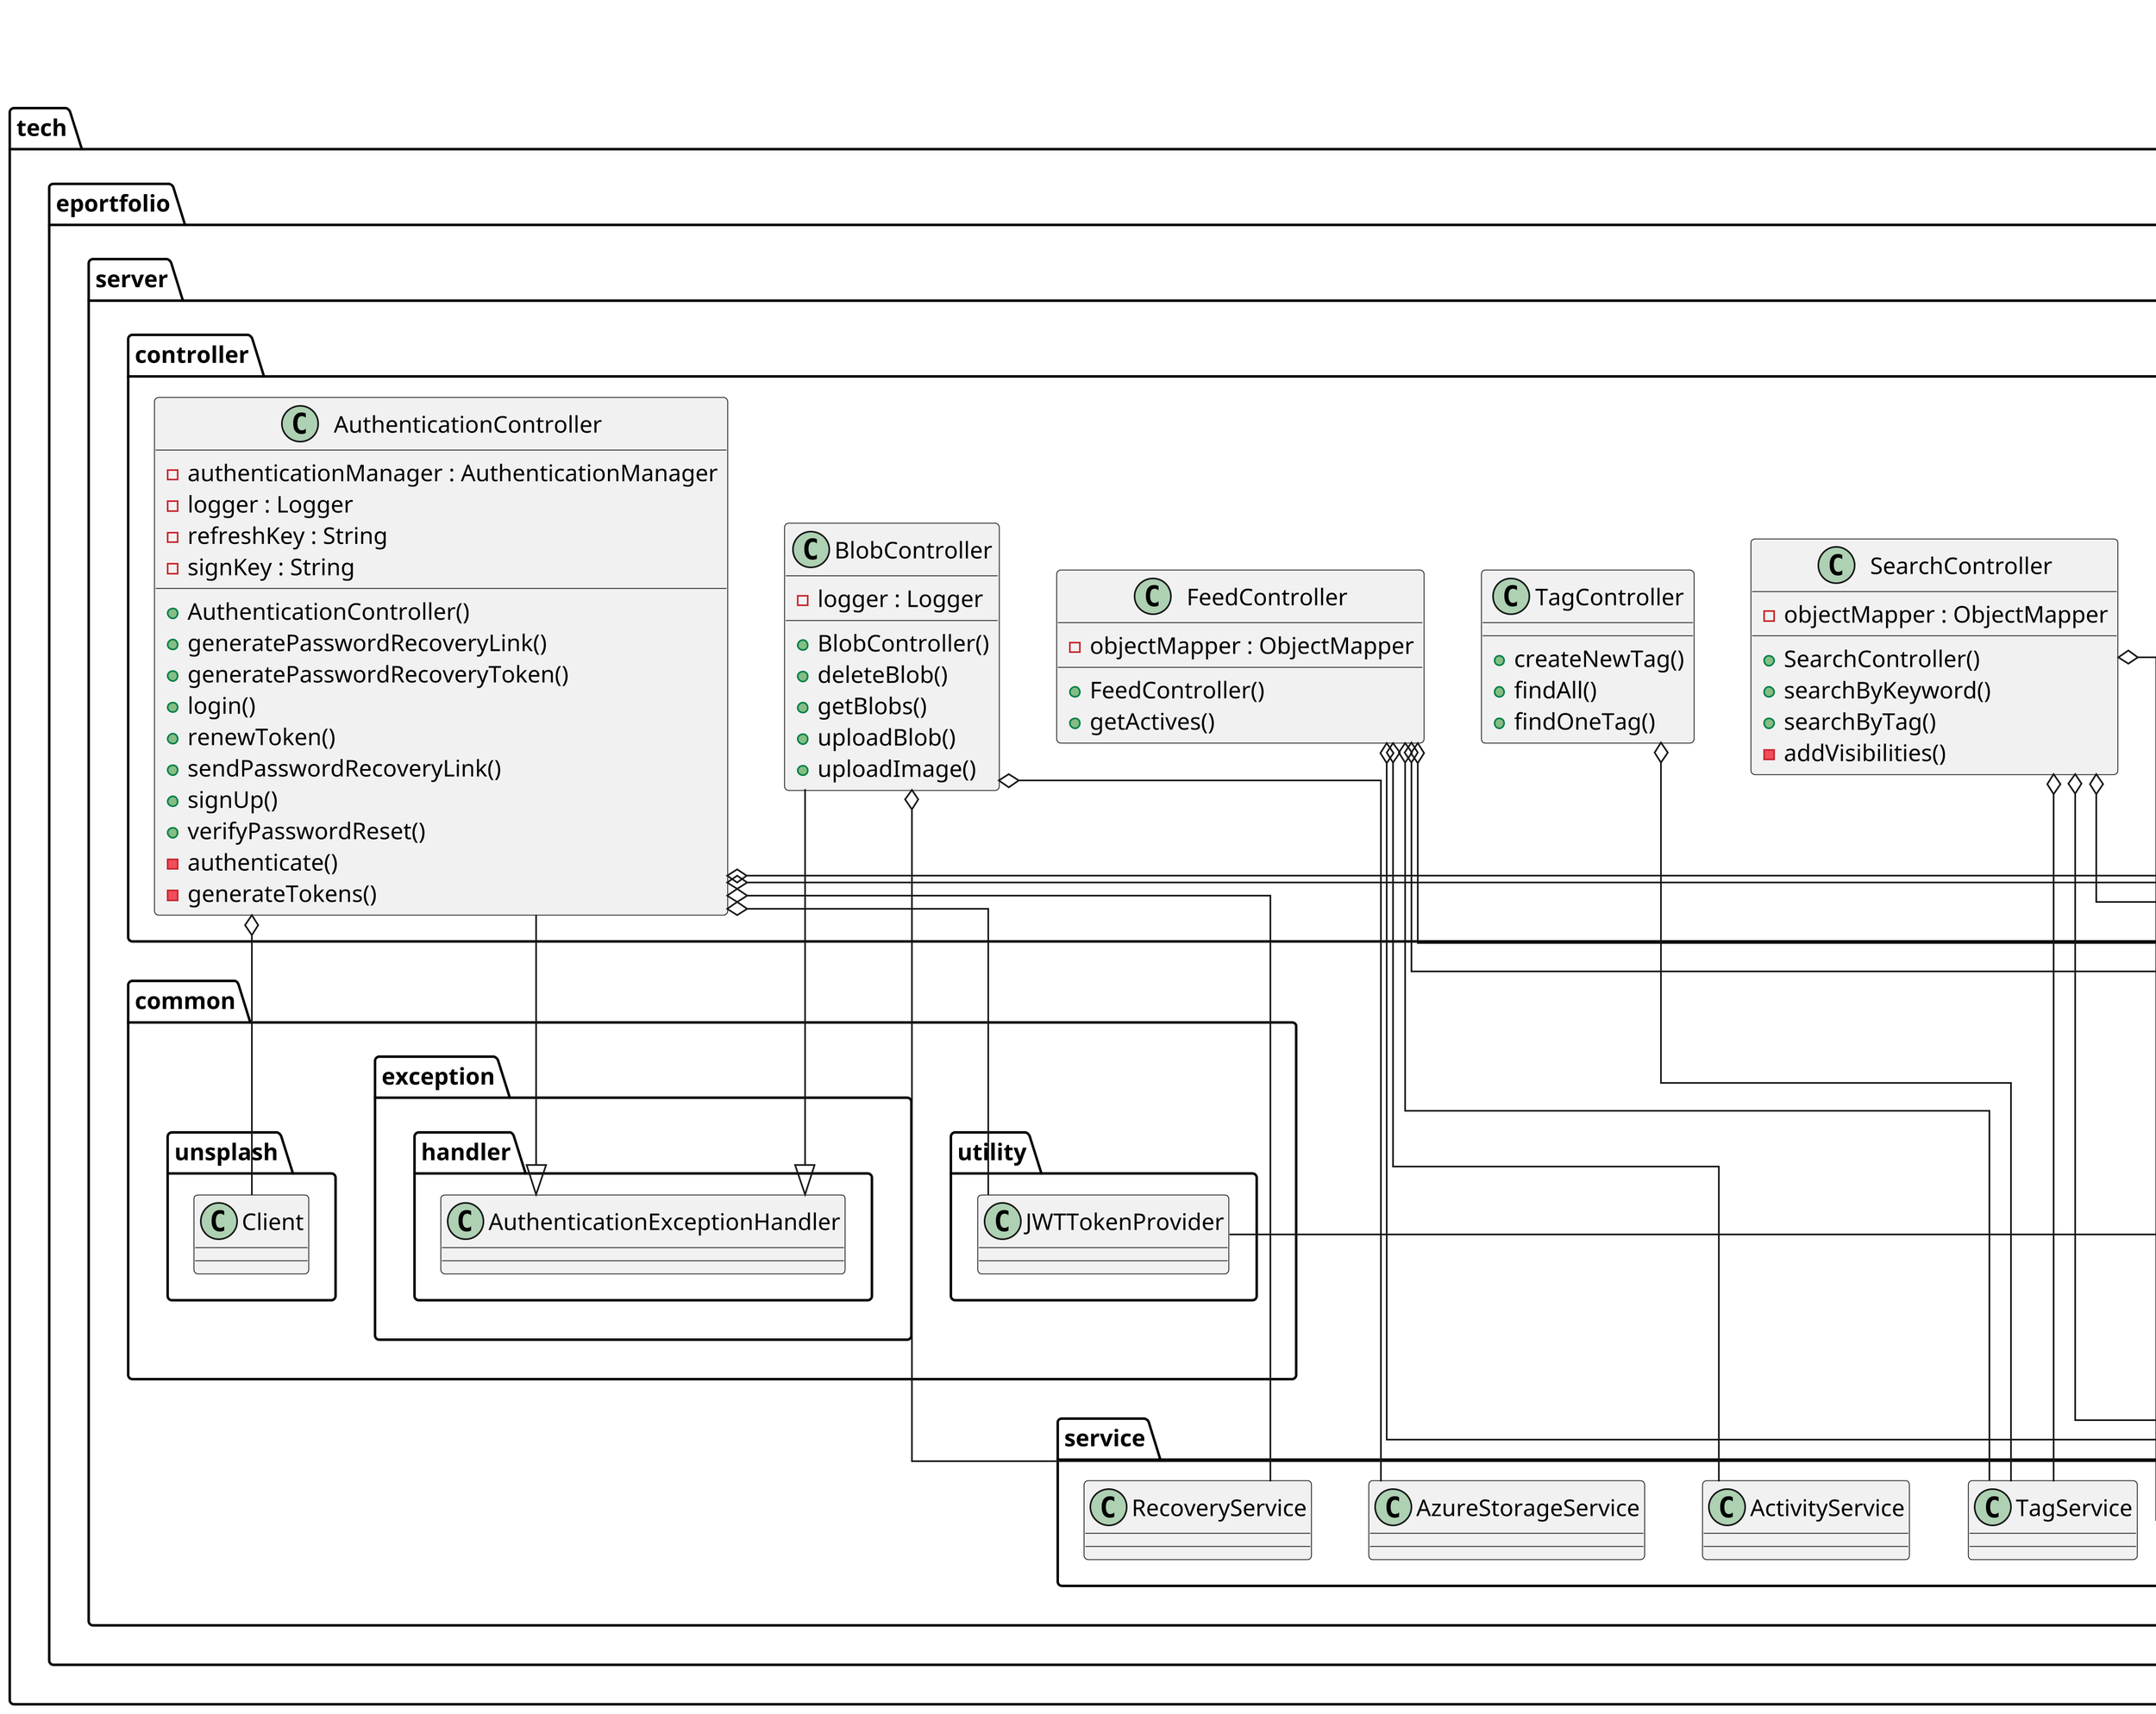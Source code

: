 @startuml
skinparam linetype polyline
skinparam dpi 300

title __CONTROLLER's Class Diagram__\n

skinparam linetype ortho

      class tech.eportfolio.server.controller.AuthenticationController {
          - authenticationManager : AuthenticationManager
          - logger : Logger
          - refreshKey : String
          - signKey : String
          + AuthenticationController()
          + generatePasswordRecoveryLink()
          + generatePasswordRecoveryToken()
          + login()
          + renewToken()
          + sendPasswordRecoveryLink()
          + signUp()
          + verifyPasswordReset()
          - authenticate()
          - generateTokens()
      }
      class tech.eportfolio.server.controller.BlobController {
          - logger : Logger
          + BlobController()
          + deleteBlob()
          + getBlobs()
          + uploadBlob()
          + uploadImage()
      }

      class tech.eportfolio.server.controller.FeedController {
          - objectMapper : ObjectMapper
          + FeedController()
          + getActives()
      }

      class tech.eportfolio.server.controller.PortfolioController {
          {static} + CONTENT : String
          {static} + PORTFOLIO : String
          - objectMapper : ObjectMapper
          + PortfolioController()
          + createNewPortfolio()
          + deleteContent()
          + findByUsername()
          + findContentByUsername()
          + updatePortfolio()
          + uploadContent()
      }

      class tech.eportfolio.server.controller.SearchController {
          - objectMapper : ObjectMapper
          + SearchController()
          + searchByKeyword()
          + searchByTag()
          - addVisibilities()
      }

      class tech.eportfolio.server.controller.TagController {
          + createNewTag()
          + findAll()
          + findOneTag()
      }

      class tech.eportfolio.server.controller.TemplateController {
          - logger : Logger
          + TemplateController()
          + createTemplate()
          + deleteTemplate()
          + findAllTemplates()
          + findOneById()
      }

      class tech.eportfolio.server.controller.TestController {
          - logger : Logger
          + deleteTest()
          + letMeLogIn()
          + notifyTest()
          + quickTest()
          + setJwtTokenProvider()
          + setPortfolioService()
          + setUserFollowService()
          + setUserRepository()
          + setUserService()
          - createTestUser()
      }

      class tech.eportfolio.server.controller.UserCommentController {
          {static} - COMMENTS : String
          + UserCommentController()
          + createComment()
          + findWhoCommentedThisPortfolio()
          + reply()
          + uncommentPortfolio()
      }

      class tech.eportfolio.server.controller.UserController {
          + UserController()
          + addUserTag()
          + deleteUserTags()
          + findOneUser()
          + getUserTags()
          + passwordReset()
          + updateUser()
      }

      class tech.eportfolio.server.controller.UserFollowController {
          + UserFollowController()
          + findWhoFollowedThisUser()
          + findWhoIamFollowing()
          + followUser()
          + unfollowUser()
      }

      class tech.eportfolio.server.controller.UserLikeController {
          + UserLikeController()
          + findWhoLikedThisPortfolio()
          + likePortfolio()
          + unlikePortfolio()
      }

      class tech.eportfolio.server.controller.VerificationController {
          + VerificationController()
          + generateLink()
          + generateToken()
          + resend()
          + verify()
      }


  tech.eportfolio.server.controller.AuthenticationController -up-|> tech.eportfolio.server.common.exception.handler.AuthenticationExceptionHandler
  tech.eportfolio.server.controller.AuthenticationController -[hidden]> tech.eportfolio.server.common.exception.handler.AuthenticationExceptionHandler
  tech.eportfolio.server.controller.AuthenticationController o-- tech.eportfolio.server.common.utility.JWTTokenProvider
  tech.eportfolio.server.controller.AuthenticationController o-- tech.eportfolio.server.service.RecoveryService
  tech.eportfolio.server.controller.AuthenticationController o-- tech.eportfolio.server.common.unsplash.Client
  tech.eportfolio.server.controller.AuthenticationController o-- tech.eportfolio.server.service.UserService
  tech.eportfolio.server.controller.AuthenticationController o-- tech.eportfolio.server.service.VerificationService

  tech.eportfolio.server.controller.BlobController -up-|> tech.eportfolio.server.common.exception.handler.AuthenticationExceptionHandler
  tech.eportfolio.server.controller.BlobController -[hidden]> tech.eportfolio.server.common.exception.handler.AuthenticationExceptionHandler
  tech.eportfolio.server.controller.BlobController o-- tech.eportfolio.server.service.AzureStorageService
  tech.eportfolio.server.controller.BlobController -[hidden]-> tech.eportfolio.server.service.AzureStorageService
  tech.eportfolio.server.controller.BlobController o-- tech.eportfolio.server.service.UserService

  tech.eportfolio.server.controller.FeedController -[hidden]-> tech.eportfolio.server.service.ActivityService
  tech.eportfolio.server.controller.FeedController o--- tech.eportfolio.server.service.ActivityService
  tech.eportfolio.server.controller.FeedController o--- tech.eportfolio.server.service.PortfolioService
  tech.eportfolio.server.controller.FeedController o--- tech.eportfolio.server.service.TagService
  tech.eportfolio.server.controller.FeedController o--- tech.eportfolio.server.service.UserFollowService
  tech.eportfolio.server.controller.FeedController o--- tech.eportfolio.server.service.UserService

  tech.eportfolio.server.controller.PortfolioController -[hidden]-> tech.eportfolio.server.service.PortfolioService
  tech.eportfolio.server.controller.PortfolioController o-- tech.eportfolio.server.service.PortfolioService
  tech.eportfolio.server.controller.PortfolioController o-- tech.eportfolio.server.service.UserService

  tech.eportfolio.server.controller.SearchController o-- tech.eportfolio.server.service.PortfolioService
  tech.eportfolio.server.controller.SearchController o-- tech.eportfolio.server.service.TagService
  tech.eportfolio.server.controller.SearchController o-- tech.eportfolio.server.service.UserService
  tech.eportfolio.server.controller.SearchController o-- tech.eportfolio.server.service.UserTagService

  tech.eportfolio.server.controller.TagController -[hidden]-> tech.eportfolio.server.service.TagService
  tech.eportfolio.server.controller.TagController o-- tech.eportfolio.server.service.TagService

  tech.eportfolio.server.controller.TemplateController -[hidden]-> tech.eportfolio.server.service.TemplateService
  tech.eportfolio.server.controller.TemplateController o-- tech.eportfolio.server.service.TemplateService
  tech.eportfolio.server.controller.TemplateController o-- tech.eportfolio.server.service.UserService


  tech.eportfolio.server.controller.TestController o-- tech.eportfolio.server.common.utility.JWTTokenProvider
  tech.eportfolio.server.controller.TestController o-- tech.eportfolio.server.service.PortfolioService
  tech.eportfolio.server.controller.TestController o-- tech.eportfolio.server.service.UserFollowService
  tech.eportfolio.server.controller.TestController o-- tech.eportfolio.server.repository.UserRepository
  tech.eportfolio.server.controller.TestController o-- tech.eportfolio.server.service.UserService

  tech.eportfolio.server.controller.UserCommentController -[hidden]-> tech.eportfolio.server.service.UserCommentService
  tech.eportfolio.server.controller.UserCommentController o-- tech.eportfolio.server.service.UserCommentService
  tech.eportfolio.server.controller.UserCommentController o-- tech.eportfolio.server.service.PortfolioService
  tech.eportfolio.server.controller.UserCommentController -[hidden]-> tech.eportfolio.server.service.UserCommentService
  tech.eportfolio.server.controller.UserCommentController o-- tech.eportfolio.server.service.UserService

  tech.eportfolio.server.controller.UserController -[hidden]-> tech.eportfolio.server.service.UserService
  tech.eportfolio.server.controller.UserController o-- tech.eportfolio.server.service.UserService
  tech.eportfolio.server.controller.UserController o-- tech.eportfolio.server.service.UserTagService

  tech.eportfolio.server.controller.UserFollowController -[hidden]-> tech.eportfolio.server.service.UserFollowService
  tech.eportfolio.server.controller.UserFollowController o-- tech.eportfolio.server.service.UserFollowService
  tech.eportfolio.server.controller.UserFollowController -[hidden]-> tech.eportfolio.server.service.UserFollowService
  tech.eportfolio.server.controller.UserFollowController o-- tech.eportfolio.server.service.UserService

  tech.eportfolio.server.controller.UserLikeController -[hidden]-> tech.eportfolio.server.service.UserLikeService
  tech.eportfolio.server.controller.UserLikeController o-- tech.eportfolio.server.service.PortfolioService
  tech.eportfolio.server.controller.UserLikeController o-- tech.eportfolio.server.service.UserLikeService
  tech.eportfolio.server.controller.UserLikeController -[hidden]-> tech.eportfolio.server.service.UserLikeService
  tech.eportfolio.server.controller.UserLikeController o-- tech.eportfolio.server.service.UserService

  tech.eportfolio.server.controller.VerificationController -[hidden]-> tech.eportfolio.server.service.VerificationService
  tech.eportfolio.server.controller.VerificationController o-- tech.eportfolio.server.service.UserService
  tech.eportfolio.server.controller.VerificationController o-- tech.eportfolio.server.service.VerificationService

@enduml